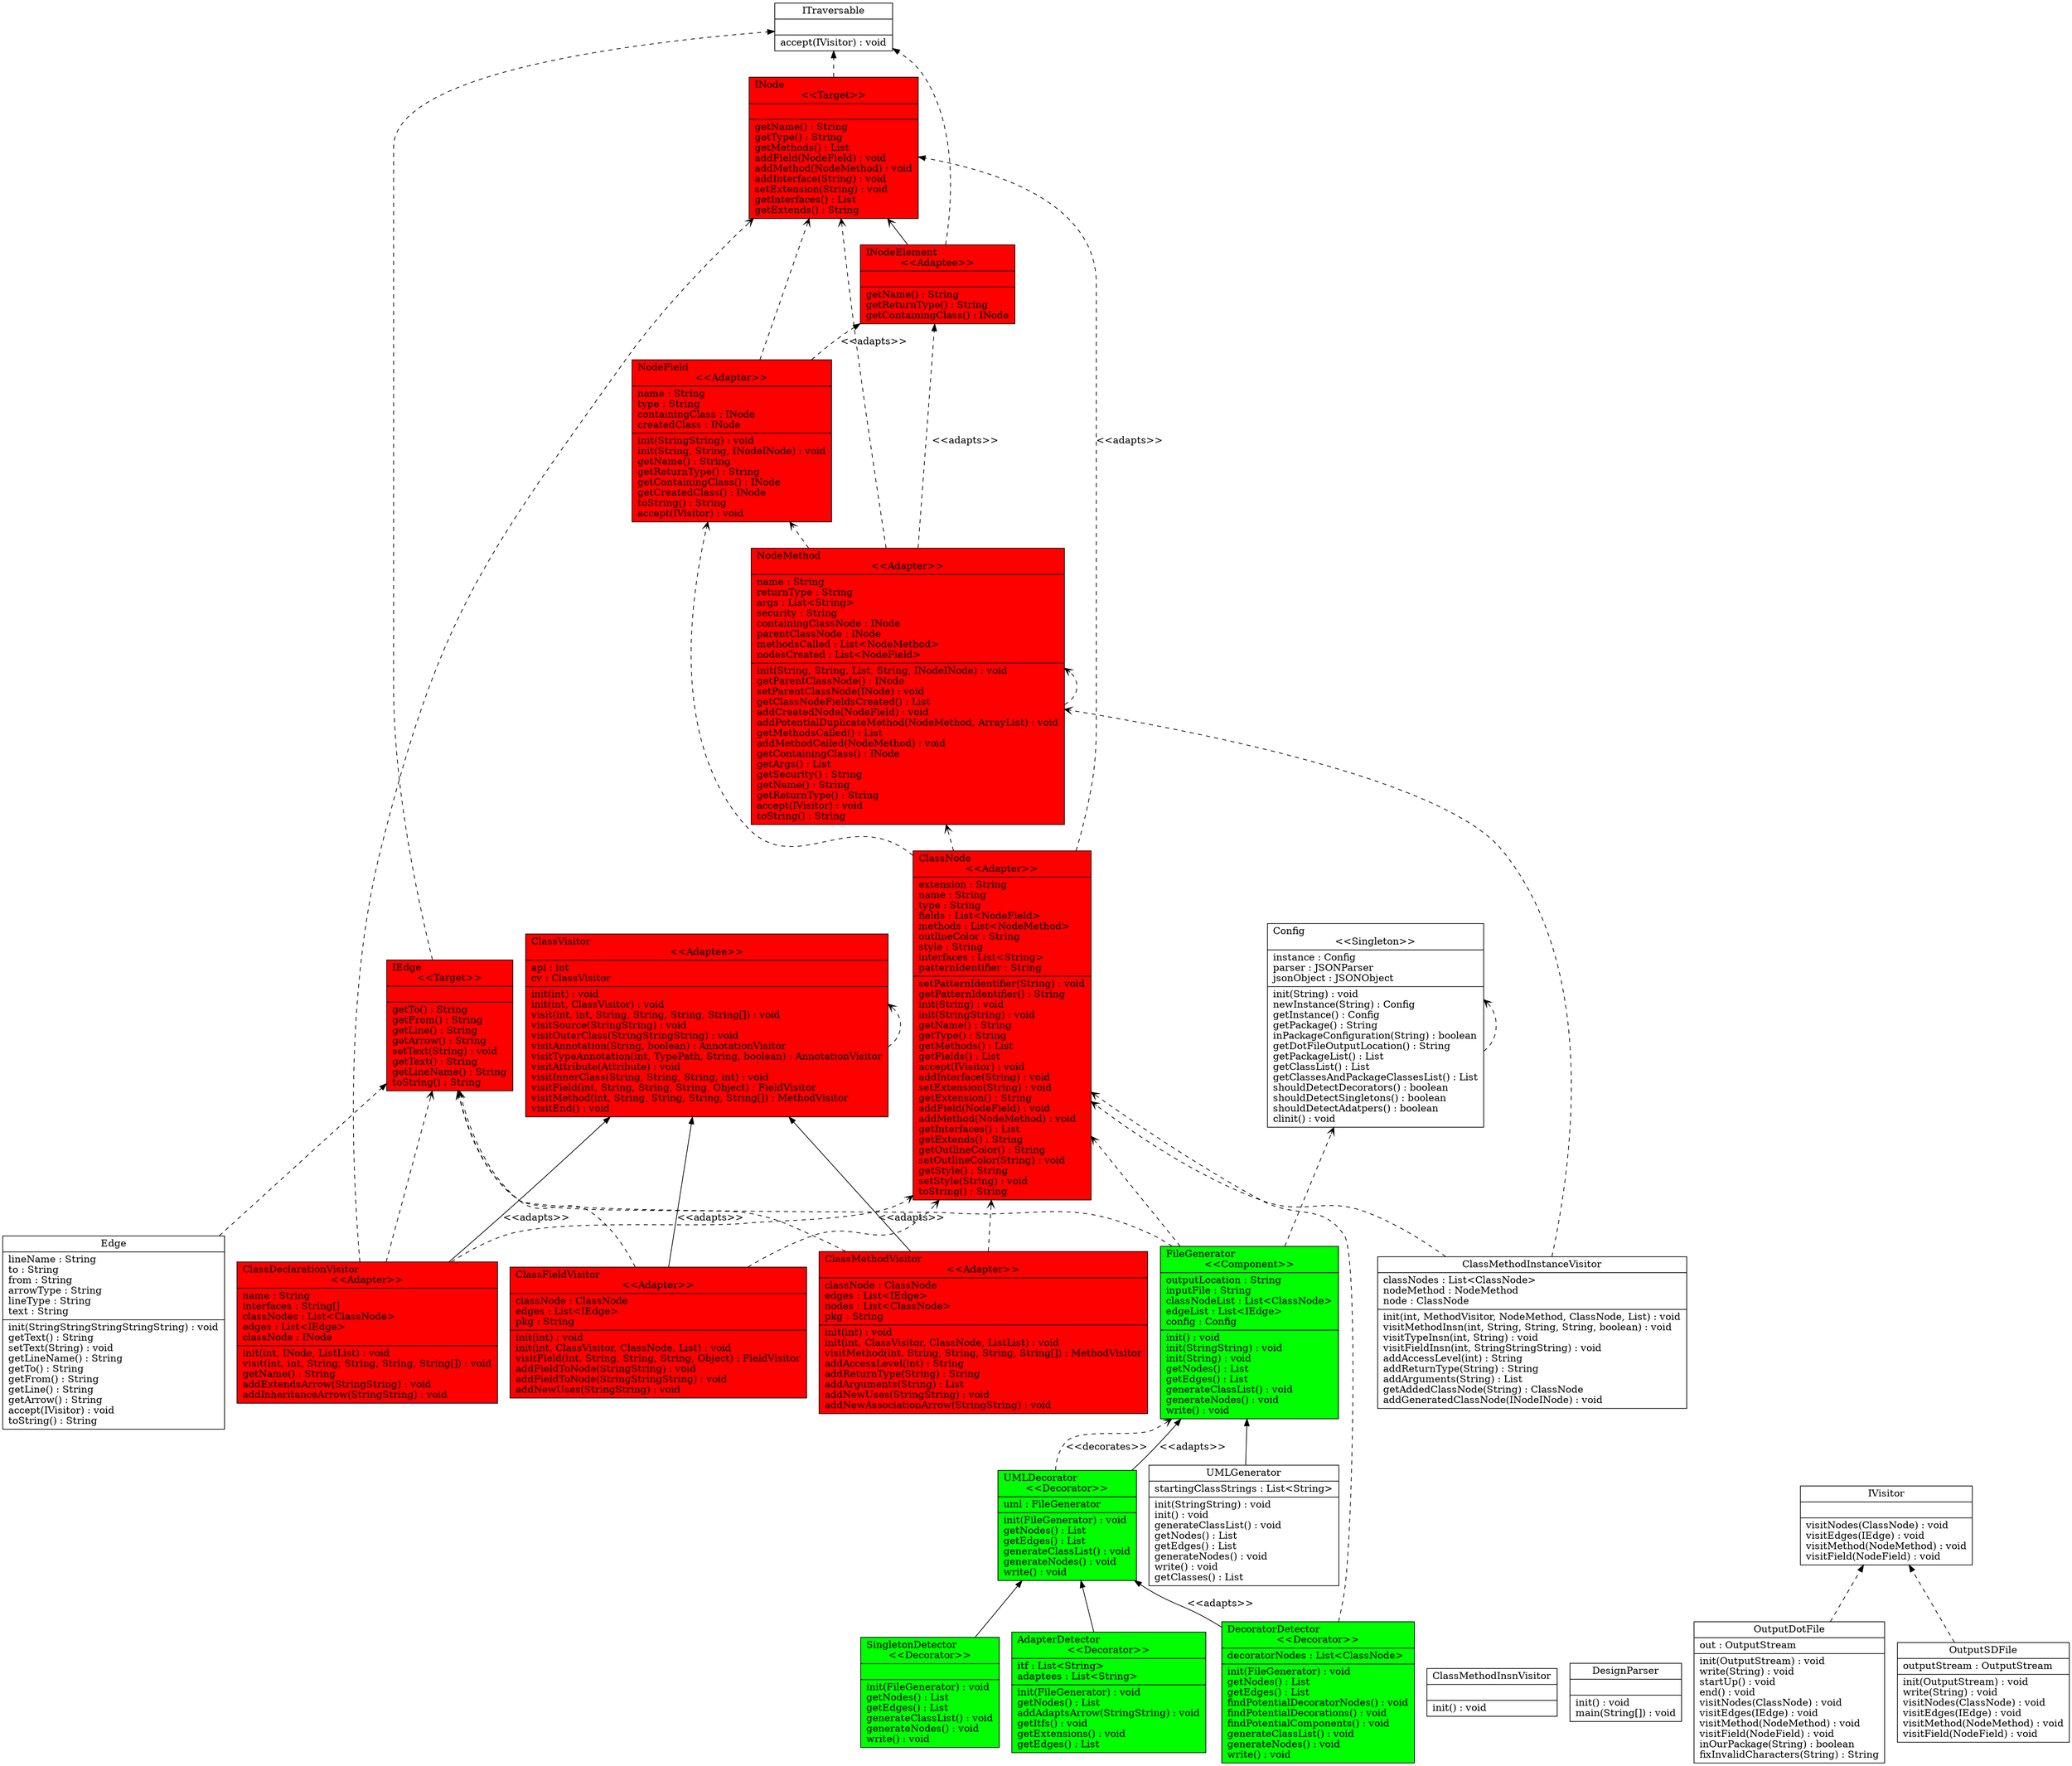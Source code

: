 digraph G {

fontname = "Bitstream Vera Sans"
fontsize = 8
rankdir=BT

node [shape = "record" color = "#000000" fillcolor = "#00ff00" style="filled"]
ClassTAdapterDetector [label = "{AdapterDetector\l\<\<Decorator\>\>|itf : List\<String\>\ladaptees : List\<String\>\l|init(FileGenerator) : void\lgetNodes() : List\laddAdaptsArrow(StringString) : void\lgetItfs() : void\lgetExtensions() : void\lgetEdges() : List\l}"]
node [shape = "record" color = "#000000" fillcolor = "#ff0000" style="filled"]
ClassTClassDeclarationVisitor [label = "{ClassDeclarationVisitor\l\<\<Adapter\>\>|name : String\linterfaces : String[]\lclassNodes : List\<ClassNode\>\ledges : List\<IEdge\>\lclassNode : INode\l|init(int, INode, ListList) : void\lvisit(int, int, String, String, String, String[]) : void\lgetName() : String\laddExtendsArrow(StringString) : void\laddInheritanceArrow(StringString) : void\l}"]
node [shape = "record" color = "#000000" fillcolor = "#ff0000" style="filled"]
ClassTClassFieldVisitor [label = "{ClassFieldVisitor\l\<\<Adapter\>\>|classNode : ClassNode\ledges : List\<IEdge\>\lpkg : String\l|init(int) : void\linit(int, ClassVisitor, ClassNode, List) : void\lvisitField(int, String, String, String, Object) : FieldVisitor\laddFieldToNode(StringString) : void\laddFieldToNode(StringStringString) : void\laddNewUses(StringString) : void\l}"]
node [shape = "record" color = "#000000" fillcolor = "#000000" style=""]
ClassTClassMethodInsnVisitor [label = "{ClassMethodInsnVisitor||init() : void\l}"]
node [shape = "record" color = "#000000" fillcolor = "#000000" style=""]
ClassTClassMethodInstanceVisitor [label = "{ClassMethodInstanceVisitor|classNodes : List\<ClassNode\>\lnodeMethod : NodeMethod\lnode : ClassNode\l|init(int, MethodVisitor, NodeMethod, ClassNode, List) : void\lvisitMethodInsn(int, String, String, String, boolean) : void\lvisitTypeInsn(int, String) : void\lvisitFieldInsn(int, StringStringString) : void\laddAccessLevel(int) : String\laddReturnType(String) : String\laddArguments(String) : List\lgetAddedClassNode(String) : ClassNode\laddGeneratedClassNode(INodeINode) : void\l}"]
node [shape = "record" color = "#000000" fillcolor = "#ff0000" style="filled"]
ClassTClassMethodVisitor [label = "{ClassMethodVisitor\l\<\<Adapter\>\>|classNode : ClassNode\ledges : List\<IEdge\>\lnodes : List\<ClassNode\>\lpkg : String\l|init(int) : void\linit(int, ClassVisitor, ClassNode, ListList) : void\lvisitMethod(int, String, String, String, String[]) : MethodVisitor\laddAccessLevel(int) : String\laddReturnType(String) : String\laddArguments(String) : List\laddNewUses(StringString) : void\laddNewAssociationArrow(StringString) : void\l}"]
node [shape = "record" color = "#000000" fillcolor = "#ff0000" style="filled"]
ClassTClassNode [label = "{ClassNode\l\<\<Adapter\>\>|extension : String\lname : String\ltype : String\lfields : List\<NodeField\>\lmethods : List\<NodeMethod\>\loutlineColor : String\lstyle : String\linterfaces : List\<String\>\lpatternIdentifier : String\l|setPatternIdentifier(String) : void\lgetPatternIdentifier() : String\linit(String) : void\linit(StringString) : void\lgetName() : String\lgetType() : String\lgetMethods() : List\lgetFields() : List\laccept(IVisitor) : void\laddInterface(String) : void\lsetExtension(String) : void\lgetExtension() : String\laddField(NodeField) : void\laddMethod(NodeMethod) : void\lgetInterfaces() : List\lgetExtends() : String\lgetOutlineColor() : String\lsetOutlineColor(String) : void\lgetStyle() : String\lsetStyle(String) : void\ltoString() : String\l}"]
node [shape = "record" color = "#000000" fillcolor = "#0000ff" style=""]
ClassTConfig [label = "{Config\l\<\<Singleton\>\>|instance : Config\lparser : JSONParser\ljsonObject : JSONObject\l|init(String) : void\lnewInstance(String) : Config\lgetInstance() : Config\lgetPackage() : String\linPackageConfiguration(String) : boolean\lgetDotFileOutputLocation() : String\lgetPackageList() : List\lgetClassList() : List\lgetClassesAndPackageClassesList() : List\lshouldDetectDecorators() : boolean\lshouldDetectSingletons() : boolean\lshouldDetectAdatpers() : boolean\lclinit() : void\l}"]
node [shape = "record" color = "#000000" fillcolor = "#00ff00" style="filled"]
ClassTDecoratorDetector [label = "{DecoratorDetector\l\<\<Decorator\>\>|decoratorNodes : List\<ClassNode\>\l|init(FileGenerator) : void\lgetNodes() : List\lgetEdges() : List\lfindPotentialDecoratorNodes() : void\lfindPotentialDecorations() : void\lfindPotentialComponents() : void\lgenerateClassList() : void\lgenerateNodes() : void\lwrite() : void\l}"]
node [shape = "record" color = "#000000" fillcolor = "#000000" style=""]
ClassTDesignParser [label = "{DesignParser||init() : void\lmain(String[]) : void\l}"]
node [shape = "record" color = "#000000" fillcolor = "#000000" style=""]
ClassTEdge [label = "{Edge|lineName : String\lto : String\lfrom : String\larrowType : String\llineType : String\ltext : String\l|init(StringStringStringStringString) : void\lgetText() : String\lsetText(String) : void\lgetLineName() : String\lgetTo() : String\lgetFrom() : String\lgetLine() : String\lgetArrow() : String\laccept(IVisitor) : void\ltoString() : String\l}"]
node [shape = "record" color = "#000000" fillcolor = "#00ff00" style="filled"]
ClassTFileGenerator [label = "{FileGenerator\l\<\<Component\>\>|outputLocation : String\linputFile : String\lclassNodeList : List\<ClassNode\>\ledgeList : List\<IEdge\>\lconfig : Config\l|init() : void\linit(StringString) : void\linit(String) : void\lgetNodes() : List\lgetEdges() : List\lgenerateClassList() : void\lgenerateNodes() : void\lwrite() : void\l}"]
node [shape = "record" color = "#000000" fillcolor = "#ff0000" style="filled"]
ClassTIEdge [label = "{IEdge\l\<\<Target\>\>||getTo() : String\lgetFrom() : String\lgetLine() : String\lgetArrow() : String\lsetText(String) : void\lgetText() : String\lgetLineName() : String\ltoString() : String\l}"]
node [shape = "record" color = "#000000" fillcolor = "#ff0000" style="filled"]
ClassTINode [label = "{INode\l\<\<Target\>\>||getName() : String\lgetType() : String\lgetMethods() : List\laddField(NodeField) : void\laddMethod(NodeMethod) : void\laddInterface(String) : void\lsetExtension(String) : void\lgetInterfaces() : List\lgetExtends() : String\l}"]
node [shape = "record" color = "#000000" fillcolor = "#ff0000" style="filled"]
ClassTINodeElement [label = "{INodeElement\l\<\<Adaptee\>\>||getName() : String\lgetReturnType() : String\lgetContainingClass() : INode\l}"]
node [shape = "record" color = "#000000" fillcolor = "#000000" style=""]
ClassTITraversable [label = "{ITraversable||accept(IVisitor) : void\l}"]
node [shape = "record" color = "#000000" fillcolor = "#000000" style=""]
ClassTIVisitor [label = "{IVisitor||visitNodes(ClassNode) : void\lvisitEdges(IEdge) : void\lvisitMethod(NodeMethod) : void\lvisitField(NodeField) : void\l}"]
node [shape = "record" color = "#000000" fillcolor = "#ff0000" style="filled"]
ClassTNodeField [label = "{NodeField\l\<\<Adapter\>\>|name : String\ltype : String\lcontainingClass : INode\lcreatedClass : INode\l|init(StringString) : void\linit(String, String, INodeINode) : void\lgetName() : String\lgetReturnType() : String\lgetContainingClass() : INode\lgetCreatedClass() : INode\ltoString() : String\laccept(IVisitor) : void\l}"]
node [shape = "record" color = "#000000" fillcolor = "#ff0000" style="filled"]
ClassTNodeMethod [label = "{NodeMethod\l\<\<Adapter\>\>|name : String\lreturnType : String\largs : List\<String\>\lsecurity : String\lcontainingClassNode : INode\lparentClassNode : INode\lmethodsCalled : List\<NodeMethod\>\lnodesCreated : List\<NodeField\>\l|init(String, String, List, String, INodeINode) : void\lgetParentClassNode() : INode\lsetParentClassNode(INode) : void\lgetClassNodeFieldsCreated() : List\laddCreatedNode(NodeField) : void\laddPotentialDuplicateMethod(NodeMethod, ArrayList) : void\lgetMethodsCalled() : List\laddMethodCalled(NodeMethod) : void\lgetContainingClass() : INode\lgetArgs() : List\lgetSecurity() : String\lgetName() : String\lgetReturnType() : String\laccept(IVisitor) : void\ltoString() : String\l}"]
node [shape = "record" color = "#000000" fillcolor = "#000000" style=""]
ClassTOutputDotFile [label = "{OutputDotFile|out : OutputStream\l|init(OutputStream) : void\lwrite(String) : void\lstartUp() : void\lend() : void\lvisitNodes(ClassNode) : void\lvisitEdges(IEdge) : void\lvisitMethod(NodeMethod) : void\lvisitField(NodeField) : void\linOurPackage(String) : boolean\lfixInvalidCharacters(String) : String\l}"]
node [shape = "record" color = "#000000" fillcolor = "#000000" style=""]
ClassTOutputSDFile [label = "{OutputSDFile|outputStream : OutputStream\l|init(OutputStream) : void\lwrite(String) : void\lvisitNodes(ClassNode) : void\lvisitEdges(IEdge) : void\lvisitMethod(NodeMethod) : void\lvisitField(NodeField) : void\l}"]
node [shape = "record" color = "#000000" fillcolor = "#00ff00" style="filled"]
ClassTSingletonDetector [label = "{SingletonDetector\l\<\<Decorator\>\>||init(FileGenerator) : void\lgetNodes() : List\lgetEdges() : List\lgenerateClassList() : void\lgenerateNodes() : void\lwrite() : void\l}"]
node [shape = "record" color = "#000000" fillcolor = "#00ff00" style="filled"]
ClassTUMLDecorator [label = "{UMLDecorator\l\<\<Decorator\>\>|uml : FileGenerator\l|init(FileGenerator) : void\lgetNodes() : List\lgetEdges() : List\lgenerateClassList() : void\lgenerateNodes() : void\lwrite() : void\l}"]
node [shape = "record" color = "#000000" fillcolor = "#000000" style=""]
ClassTUMLGenerator [label = "{UMLGenerator|startingClassStrings : List\<String\>\l|init(StringString) : void\linit() : void\lgenerateClassList() : void\lgetNodes() : List\lgetEdges() : List\lgenerateNodes() : void\lwrite() : void\lgetClasses() : List\l}"]
node [shape = "record" color = "#000000" fillcolor = "#ff0000" style="filled"]
ClassTClassVisitor [label = "{ClassVisitor\l\<\<Adaptee\>\>|api : int\lcv : ClassVisitor\l|init(int) : void\linit(int, ClassVisitor) : void\lvisit(int, int, String, String, String, String[]) : void\lvisitSource(StringString) : void\lvisitOuterClass(StringStringString) : void\lvisitAnnotation(String, boolean) : AnnotationVisitor\lvisitTypeAnnotation(int, TypePath, String, boolean) : AnnotationVisitor\lvisitAttribute(Attribute) : void\lvisitInnerClass(String, String, String, int) : void\lvisitField(int, String, String, String, Object) : FieldVisitor\lvisitMethod(int, String, String, String, String[]) : MethodVisitor\lvisitEnd() : void\l}"]
edge [arrowhead = "normal" style = "solid" label = ""]
ClassTAdapterDetector -> ClassTUMLDecorator
edge [arrowhead = "normal" style = "solid" label = "\<\<adapts\>\>"]
ClassTClassDeclarationVisitor -> ClassTClassVisitor
edge [arrowhead = "vee" style = "dashed" label = ""]
ClassTClassDeclarationVisitor -> ClassTClassNode
edge [arrowhead = "vee" style = "dashed" label = ""]
ClassTClassDeclarationVisitor -> ClassTIEdge
edge [arrowhead = "vee" style = "dashed" label = ""]
ClassTClassDeclarationVisitor -> ClassTINode
edge [arrowhead = "normal" style = "solid" label = "\<\<adapts\>\>"]
ClassTClassFieldVisitor -> ClassTClassVisitor
edge [arrowhead = "vee" style = "dashed" label = ""]
ClassTClassFieldVisitor -> ClassTClassNode
edge [arrowhead = "vee" style = "dashed" label = ""]
ClassTClassFieldVisitor -> ClassTIEdge
edge [arrowhead = "vee" style = "dashed" label = ""]
ClassTClassMethodInstanceVisitor -> ClassTClassNode
edge [arrowhead = "vee" style = "dashed" label = ""]
ClassTClassMethodInstanceVisitor -> ClassTNodeMethod
edge [arrowhead = "normal" style = "solid" label = "\<\<adapts\>\>"]
ClassTClassMethodVisitor -> ClassTClassVisitor
edge [arrowhead = "vee" style = "dashed" label = ""]
ClassTClassMethodVisitor -> ClassTClassNode
edge [arrowhead = "vee" style = "dashed" label = ""]
ClassTClassMethodVisitor -> ClassTIEdge
edge [arrowhead = "normal" style = "dashed" label = "\<\<adapts\>\>"]
ClassTClassNode -> ClassTINode
edge [arrowhead = "vee" style = "dashed" label = ""]
ClassTClassNode -> ClassTNodeField
edge [arrowhead = "vee" style = "dashed" label = ""]
ClassTClassNode -> ClassTNodeMethod
edge [arrowhead = "vee" style = "dashed" label = ""]
ClassTConfig -> ClassTConfig
edge [arrowhead = "normal" style = "solid" label = "\<\<adapts\>\>"]
ClassTDecoratorDetector -> ClassTUMLDecorator
edge [arrowhead = "vee" style = "dashed" label = ""]
ClassTDecoratorDetector -> ClassTClassNode
edge [arrowhead = "normal" style = "dashed" label = ""]
ClassTEdge -> ClassTIEdge
edge [arrowhead = "vee" style = "dashed" label = ""]
ClassTFileGenerator -> ClassTClassNode
edge [arrowhead = "vee" style = "dashed" label = ""]
ClassTFileGenerator -> ClassTIEdge
edge [arrowhead = "vee" style = "dashed" label = ""]
ClassTFileGenerator -> ClassTConfig
edge [arrowhead = "normal" style = "dashed" label = ""]
ClassTIEdge -> ClassTITraversable
edge [arrowhead = "normal" style = "dashed" label = ""]
ClassTINode -> ClassTITraversable
edge [arrowhead = "normal" style = "dashed" label = ""]
ClassTINodeElement -> ClassTITraversable
edge [arrowhead = "vee" style = "solid" label = ""]
ClassTINodeElement -> ClassTINode
edge [arrowhead = "normal" style = "dashed" label = "\<\<adapts\>\>"]
ClassTNodeField -> ClassTINodeElement
edge [arrowhead = "vee" style = "dashed" label = ""]
ClassTNodeField -> ClassTINode
edge [arrowhead = "normal" style = "dashed" label = "\<\<adapts\>\>"]
ClassTNodeMethod -> ClassTINodeElement
edge [arrowhead = "vee" style = "dashed" label = ""]
ClassTNodeMethod -> ClassTINode
edge [arrowhead = "vee" style = "dashed" label = ""]
ClassTNodeMethod -> ClassTNodeMethod
edge [arrowhead = "vee" style = "dashed" label = ""]
ClassTNodeMethod -> ClassTNodeField
edge [arrowhead = "normal" style = "dashed" label = ""]
ClassTOutputDotFile -> ClassTIVisitor
edge [arrowhead = "normal" style = "dashed" label = ""]
ClassTOutputSDFile -> ClassTIVisitor
edge [arrowhead = "normal" style = "solid" label = ""]
ClassTSingletonDetector -> ClassTUMLDecorator
edge [arrowhead = "normal" style = "solid" label = "\<\<adapts\>\>"]
ClassTUMLDecorator -> ClassTFileGenerator
edge [arrowhead = "vee" style = "dashed" label = "<<decorates>>"]
ClassTUMLDecorator -> ClassTFileGenerator
edge [arrowhead = "normal" style = "solid" label = ""]
ClassTUMLGenerator -> ClassTFileGenerator
edge [arrowhead = "vee" style = "dashed" label = ""]
ClassTClassVisitor -> ClassTClassVisitor
}
